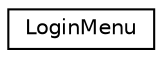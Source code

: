 digraph "Graphical Class Hierarchy"
{
 // LATEX_PDF_SIZE
  edge [fontname="Helvetica",fontsize="10",labelfontname="Helvetica",labelfontsize="10"];
  node [fontname="Helvetica",fontsize="10",shape=record];
  rankdir="LR";
  Node0 [label="LoginMenu",height=0.2,width=0.4,color="black", fillcolor="white", style="filled",URL="$classLoginMenu.html",tooltip="É uma subclasse do Menu."];
}
